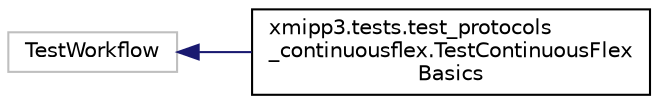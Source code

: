 digraph "Graphical Class Hierarchy"
{
  edge [fontname="Helvetica",fontsize="10",labelfontname="Helvetica",labelfontsize="10"];
  node [fontname="Helvetica",fontsize="10",shape=record];
  rankdir="LR";
  Node282 [label="TestWorkflow",height=0.2,width=0.4,color="grey75", fillcolor="white", style="filled"];
  Node282 -> Node0 [dir="back",color="midnightblue",fontsize="10",style="solid",fontname="Helvetica"];
  Node0 [label="xmipp3.tests.test_protocols\l_continuousflex.TestContinuousFlex\lBasics",height=0.2,width=0.4,color="black", fillcolor="white", style="filled",URL="$classxmipp3_1_1tests_1_1test__protocols__continuousflex_1_1TestContinuousFlexBasics.html"];
}
